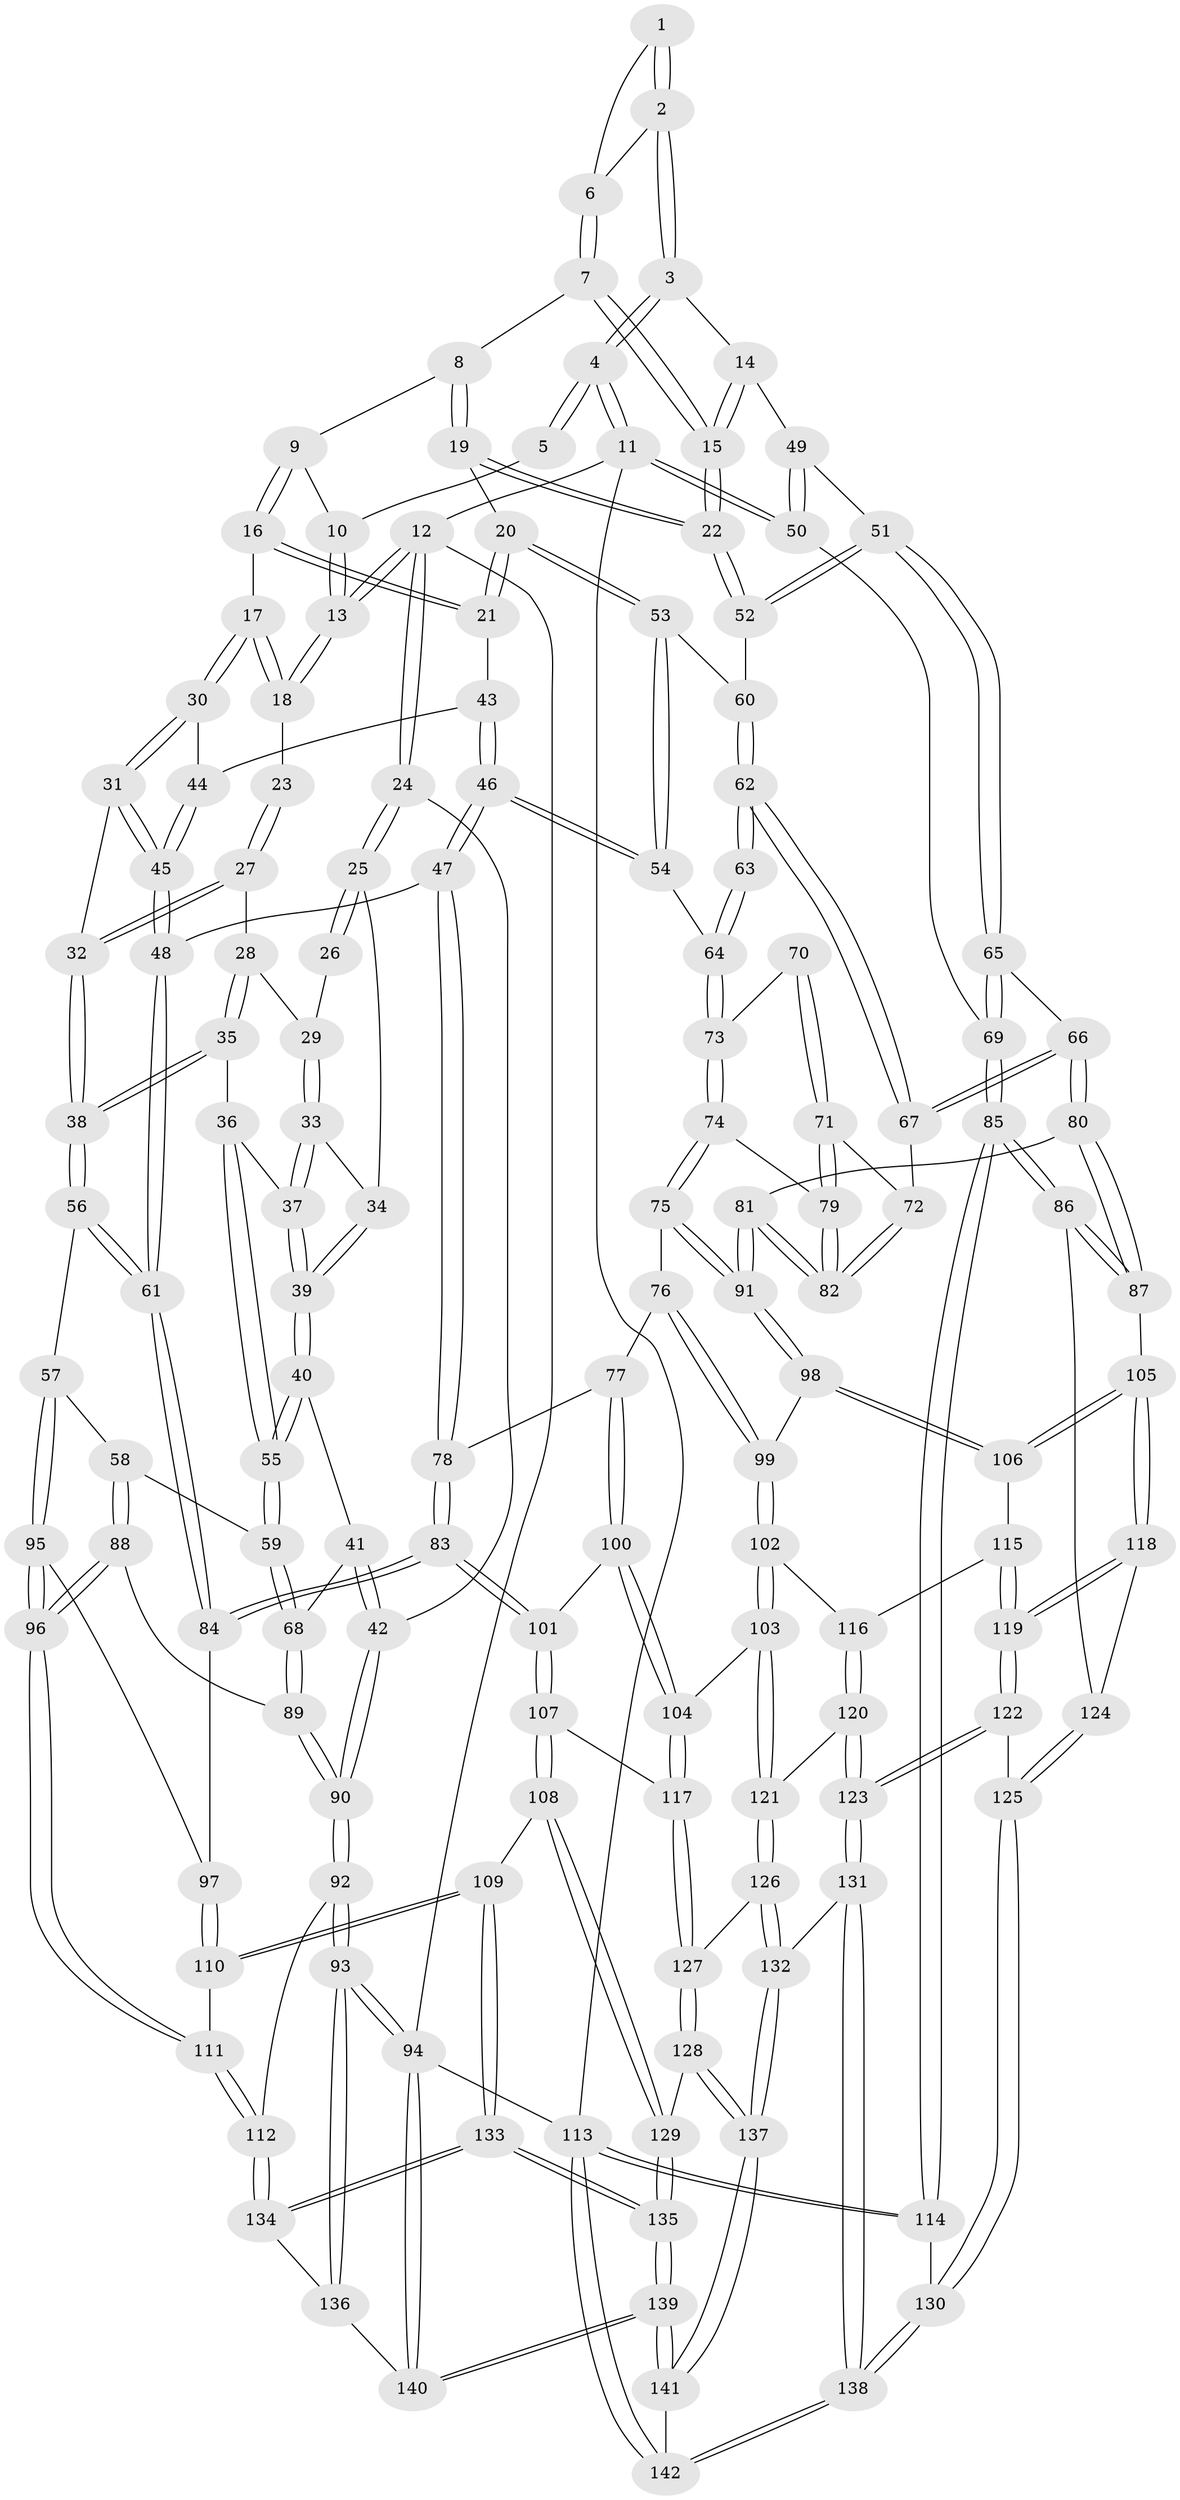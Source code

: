 // coarse degree distribution, {3: 0.08235294117647059, 5: 0.29411764705882354, 6: 0.12941176470588237, 4: 0.49411764705882355}
// Generated by graph-tools (version 1.1) at 2025/24/03/03/25 07:24:31]
// undirected, 142 vertices, 352 edges
graph export_dot {
graph [start="1"]
  node [color=gray90,style=filled];
  1 [pos="+0.7784108992171792+0"];
  2 [pos="+0.8535787727182403+0.08665753273019844"];
  3 [pos="+0.8895448431524792+0.10993092082387866"];
  4 [pos="+1+0"];
  5 [pos="+0.7765442578755771+0"];
  6 [pos="+0.750774009063064+0.07673132178632583"];
  7 [pos="+0.7265925614104906+0.1054604255907894"];
  8 [pos="+0.7235166940425681+0.10646898100211666"];
  9 [pos="+0.6576021712295205+0.08379817933104476"];
  10 [pos="+0.5325467011347838+0"];
  11 [pos="+1+0"];
  12 [pos="+0+0"];
  13 [pos="+0.3722702171272547+0"];
  14 [pos="+0.89086129307108+0.19246659293758736"];
  15 [pos="+0.8554333033384635+0.22224633022272905"];
  16 [pos="+0.5892844927212649+0.1513295407511072"];
  17 [pos="+0.4616495857141815+0.13338122212292555"];
  18 [pos="+0.3723175842290119+0"];
  19 [pos="+0.6784257845761493+0.2393588594993652"];
  20 [pos="+0.670248104527892+0.24261688120051245"];
  21 [pos="+0.6551759788760625+0.23664069517404232"];
  22 [pos="+0.8313557144631137+0.2664856599048708"];
  23 [pos="+0.35855875406773924+0"];
  24 [pos="+0+0"];
  25 [pos="+0+0.07399804462763523"];
  26 [pos="+0.15084934924657245+0.10456504665618992"];
  27 [pos="+0.275777892273491+0.12130794213361068"];
  28 [pos="+0.2550083874564862+0.139966716958909"];
  29 [pos="+0.18648119279060585+0.16406406918772348"];
  30 [pos="+0.4590202561899201+0.1726831824671892"];
  31 [pos="+0.4491839098674143+0.2146865360335166"];
  32 [pos="+0.3282724274710692+0.2692319306139652"];
  33 [pos="+0.1603008595668111+0.18261765701230578"];
  34 [pos="+0.050981980744642996+0.14068278513987134"];
  35 [pos="+0.23758595725484288+0.25077815498744777"];
  36 [pos="+0.2029491085257467+0.27107887963366256"];
  37 [pos="+0.16026943774380814+0.24314599051058902"];
  38 [pos="+0.32265601459700505+0.27725804011713084"];
  39 [pos="+0.07649416433845603+0.2855198689652673"];
  40 [pos="+0.05114601881733757+0.3359153344511888"];
  41 [pos="+0.03842120326119629+0.3389973864674266"];
  42 [pos="+0+0.3582152132205273"];
  43 [pos="+0.5996487482395817+0.25457609946279924"];
  44 [pos="+0.5947283557779274+0.25467502096993144"];
  45 [pos="+0.48113589258748907+0.3149078919990247"];
  46 [pos="+0.5437992582504982+0.4240088979075852"];
  47 [pos="+0.5318723872676799+0.42647694801181907"];
  48 [pos="+0.48660602796215985+0.4071935957844847"];
  49 [pos="+0.9952829053729189+0.20890821670472687"];
  50 [pos="+1+0.22606125442956854"];
  51 [pos="+0.9184797327790531+0.3759756273025063"];
  52 [pos="+0.8336924390777193+0.2853307121352843"];
  53 [pos="+0.6570060013300002+0.34254720912288544"];
  54 [pos="+0.6124367460684549+0.41680821493456155"];
  55 [pos="+0.2120674893024123+0.42864163033737057"];
  56 [pos="+0.3082488875612279+0.4601906887197773"];
  57 [pos="+0.29815129575441107+0.4607983282840022"];
  58 [pos="+0.2321330505488748+0.4489600894220576"];
  59 [pos="+0.22688100798061686+0.44676976791376655"];
  60 [pos="+0.7843997845188595+0.34956396942226237"];
  61 [pos="+0.3123780983575906+0.46159849366150335"];
  62 [pos="+0.7609881013297498+0.453738667669961"];
  63 [pos="+0.6708722338205955+0.43620226736924816"];
  64 [pos="+0.6161461876523366+0.41911471554293944"];
  65 [pos="+0.9615979957920102+0.43298257454814715"];
  66 [pos="+0.8567907119792095+0.49531430707923924"];
  67 [pos="+0.7695221551646096+0.4640433279758299"];
  68 [pos="+0.06495885249426168+0.5288971337156072"];
  69 [pos="+1+0.46647092243256294"];
  70 [pos="+0.6868930070512288+0.5189805753275514"];
  71 [pos="+0.6973745376529558+0.5514917423652614"];
  72 [pos="+0.7451646444742381+0.5124900698962216"];
  73 [pos="+0.6451756238438604+0.5091710828559621"];
  74 [pos="+0.6620445616946179+0.5691529995256344"];
  75 [pos="+0.6568037459691387+0.5770240355282635"];
  76 [pos="+0.59471807224674+0.6054520272781326"];
  77 [pos="+0.5932269492521466+0.6055076737062897"];
  78 [pos="+0.5432451781992507+0.5402807114416868"];
  79 [pos="+0.6957138379172151+0.5536876383464717"];
  80 [pos="+0.8498772101024474+0.5905862954493791"];
  81 [pos="+0.7726058280487577+0.6221282619936348"];
  82 [pos="+0.768922911699676+0.6158951022002928"];
  83 [pos="+0.4220647829590815+0.6348056195356238"];
  84 [pos="+0.3791087775394986+0.612381407377942"];
  85 [pos="+1+0.7224209891797947"];
  86 [pos="+1+0.6957905526445367"];
  87 [pos="+0.898741097521161+0.6395262614299376"];
  88 [pos="+0.14176957410657812+0.6467899144813406"];
  89 [pos="+0+0.5848844734517734"];
  90 [pos="+0+0.6210775511537124"];
  91 [pos="+0.7414943842862078+0.6671053539350671"];
  92 [pos="+0+0.6543184578580568"];
  93 [pos="+0+1"];
  94 [pos="+0+1"];
  95 [pos="+0.21433461589054273+0.6763972318415239"];
  96 [pos="+0.1878084190395414+0.7035610434631786"];
  97 [pos="+0.3509028730875524+0.6453715799504635"];
  98 [pos="+0.7409101199662175+0.6695018810490997"];
  99 [pos="+0.6938791696037678+0.6949905268848179"];
  100 [pos="+0.5629849253767676+0.6618664109981488"];
  101 [pos="+0.4646504792459509+0.6927205747561769"];
  102 [pos="+0.6919626418279893+0.6976382272315246"];
  103 [pos="+0.6262385588772674+0.753808280676372"];
  104 [pos="+0.6244321293786711+0.7538658251988666"];
  105 [pos="+0.8033538151820959+0.7358593877272804"];
  106 [pos="+0.7985974362623345+0.7330567321506454"];
  107 [pos="+0.46256365474925454+0.7329968305525169"];
  108 [pos="+0.4331001380185078+0.8103438079073487"];
  109 [pos="+0.31058165584811187+0.7912991755173602"];
  110 [pos="+0.3056243688213604+0.7845063849549533"];
  111 [pos="+0.1883252467266787+0.72876462499441"];
  112 [pos="+0.11084856089398722+0.8047249729693505"];
  113 [pos="+1+1"];
  114 [pos="+1+0.8249006099209665"];
  115 [pos="+0.7345146432962727+0.7744586130157098"];
  116 [pos="+0.7268242312957895+0.7771711243616224"];
  117 [pos="+0.6052100937175398+0.7690182258512157"];
  118 [pos="+0.811118519540733+0.7485726843303675"];
  119 [pos="+0.790154008118834+0.8242354285535155"];
  120 [pos="+0.6999497965653542+0.8174425997396549"];
  121 [pos="+0.6748303472559546+0.8046431187199761"];
  122 [pos="+0.783745156745856+0.8620735628622125"];
  123 [pos="+0.748149082394695+0.8905142020465638"];
  124 [pos="+0.8565391657945888+0.762720460432471"];
  125 [pos="+0.8878710693514572+0.8597271641961033"];
  126 [pos="+0.6225566310186397+0.8722420875358706"];
  127 [pos="+0.5579612815498125+0.8561511860235907"];
  128 [pos="+0.5049979402162108+0.8861749364698965"];
  129 [pos="+0.46645948185910496+0.872321414258936"];
  130 [pos="+0.9231329530544139+0.8754223514422623"];
  131 [pos="+0.7361617168707333+0.9268844323999511"];
  132 [pos="+0.6507774124279577+0.8936145741691788"];
  133 [pos="+0.25258187549466377+0.9414478128387891"];
  134 [pos="+0.1134940235816037+0.8310436487261966"];
  135 [pos="+0.28386344840875927+1"];
  136 [pos="+0.08662352580393766+0.8726910806984092"];
  137 [pos="+0.5539884271510764+0.983390075589319"];
  138 [pos="+0.7532348828762223+1"];
  139 [pos="+0.25029527151356845+1"];
  140 [pos="+0.21611704734047285+1"];
  141 [pos="+0.6342538886120647+1"];
  142 [pos="+0.7422956303431356+1"];
  1 -- 2;
  1 -- 2;
  1 -- 6;
  2 -- 3;
  2 -- 3;
  2 -- 6;
  3 -- 4;
  3 -- 4;
  3 -- 14;
  4 -- 5;
  4 -- 5;
  4 -- 11;
  4 -- 11;
  5 -- 10;
  6 -- 7;
  6 -- 7;
  7 -- 8;
  7 -- 15;
  7 -- 15;
  8 -- 9;
  8 -- 19;
  8 -- 19;
  9 -- 10;
  9 -- 16;
  9 -- 16;
  10 -- 13;
  10 -- 13;
  11 -- 12;
  11 -- 50;
  11 -- 50;
  11 -- 113;
  12 -- 13;
  12 -- 13;
  12 -- 24;
  12 -- 24;
  12 -- 94;
  13 -- 18;
  13 -- 18;
  14 -- 15;
  14 -- 15;
  14 -- 49;
  15 -- 22;
  15 -- 22;
  16 -- 17;
  16 -- 21;
  16 -- 21;
  17 -- 18;
  17 -- 18;
  17 -- 30;
  17 -- 30;
  18 -- 23;
  19 -- 20;
  19 -- 22;
  19 -- 22;
  20 -- 21;
  20 -- 21;
  20 -- 53;
  20 -- 53;
  21 -- 43;
  22 -- 52;
  22 -- 52;
  23 -- 27;
  23 -- 27;
  24 -- 25;
  24 -- 25;
  24 -- 42;
  25 -- 26;
  25 -- 26;
  25 -- 34;
  26 -- 29;
  27 -- 28;
  27 -- 32;
  27 -- 32;
  28 -- 29;
  28 -- 35;
  28 -- 35;
  29 -- 33;
  29 -- 33;
  30 -- 31;
  30 -- 31;
  30 -- 44;
  31 -- 32;
  31 -- 45;
  31 -- 45;
  32 -- 38;
  32 -- 38;
  33 -- 34;
  33 -- 37;
  33 -- 37;
  34 -- 39;
  34 -- 39;
  35 -- 36;
  35 -- 38;
  35 -- 38;
  36 -- 37;
  36 -- 55;
  36 -- 55;
  37 -- 39;
  37 -- 39;
  38 -- 56;
  38 -- 56;
  39 -- 40;
  39 -- 40;
  40 -- 41;
  40 -- 55;
  40 -- 55;
  41 -- 42;
  41 -- 42;
  41 -- 68;
  42 -- 90;
  42 -- 90;
  43 -- 44;
  43 -- 46;
  43 -- 46;
  44 -- 45;
  44 -- 45;
  45 -- 48;
  45 -- 48;
  46 -- 47;
  46 -- 47;
  46 -- 54;
  46 -- 54;
  47 -- 48;
  47 -- 78;
  47 -- 78;
  48 -- 61;
  48 -- 61;
  49 -- 50;
  49 -- 50;
  49 -- 51;
  50 -- 69;
  51 -- 52;
  51 -- 52;
  51 -- 65;
  51 -- 65;
  52 -- 60;
  53 -- 54;
  53 -- 54;
  53 -- 60;
  54 -- 64;
  55 -- 59;
  55 -- 59;
  56 -- 57;
  56 -- 61;
  56 -- 61;
  57 -- 58;
  57 -- 95;
  57 -- 95;
  58 -- 59;
  58 -- 88;
  58 -- 88;
  59 -- 68;
  59 -- 68;
  60 -- 62;
  60 -- 62;
  61 -- 84;
  61 -- 84;
  62 -- 63;
  62 -- 63;
  62 -- 67;
  62 -- 67;
  63 -- 64;
  63 -- 64;
  64 -- 73;
  64 -- 73;
  65 -- 66;
  65 -- 69;
  65 -- 69;
  66 -- 67;
  66 -- 67;
  66 -- 80;
  66 -- 80;
  67 -- 72;
  68 -- 89;
  68 -- 89;
  69 -- 85;
  69 -- 85;
  70 -- 71;
  70 -- 71;
  70 -- 73;
  71 -- 72;
  71 -- 79;
  71 -- 79;
  72 -- 82;
  72 -- 82;
  73 -- 74;
  73 -- 74;
  74 -- 75;
  74 -- 75;
  74 -- 79;
  75 -- 76;
  75 -- 91;
  75 -- 91;
  76 -- 77;
  76 -- 99;
  76 -- 99;
  77 -- 78;
  77 -- 100;
  77 -- 100;
  78 -- 83;
  78 -- 83;
  79 -- 82;
  79 -- 82;
  80 -- 81;
  80 -- 87;
  80 -- 87;
  81 -- 82;
  81 -- 82;
  81 -- 91;
  81 -- 91;
  83 -- 84;
  83 -- 84;
  83 -- 101;
  83 -- 101;
  84 -- 97;
  85 -- 86;
  85 -- 86;
  85 -- 114;
  85 -- 114;
  86 -- 87;
  86 -- 87;
  86 -- 124;
  87 -- 105;
  88 -- 89;
  88 -- 96;
  88 -- 96;
  89 -- 90;
  89 -- 90;
  90 -- 92;
  90 -- 92;
  91 -- 98;
  91 -- 98;
  92 -- 93;
  92 -- 93;
  92 -- 112;
  93 -- 94;
  93 -- 94;
  93 -- 136;
  93 -- 136;
  94 -- 113;
  94 -- 140;
  94 -- 140;
  95 -- 96;
  95 -- 96;
  95 -- 97;
  96 -- 111;
  96 -- 111;
  97 -- 110;
  97 -- 110;
  98 -- 99;
  98 -- 106;
  98 -- 106;
  99 -- 102;
  99 -- 102;
  100 -- 101;
  100 -- 104;
  100 -- 104;
  101 -- 107;
  101 -- 107;
  102 -- 103;
  102 -- 103;
  102 -- 116;
  103 -- 104;
  103 -- 121;
  103 -- 121;
  104 -- 117;
  104 -- 117;
  105 -- 106;
  105 -- 106;
  105 -- 118;
  105 -- 118;
  106 -- 115;
  107 -- 108;
  107 -- 108;
  107 -- 117;
  108 -- 109;
  108 -- 129;
  108 -- 129;
  109 -- 110;
  109 -- 110;
  109 -- 133;
  109 -- 133;
  110 -- 111;
  111 -- 112;
  111 -- 112;
  112 -- 134;
  112 -- 134;
  113 -- 114;
  113 -- 114;
  113 -- 142;
  113 -- 142;
  114 -- 130;
  115 -- 116;
  115 -- 119;
  115 -- 119;
  116 -- 120;
  116 -- 120;
  117 -- 127;
  117 -- 127;
  118 -- 119;
  118 -- 119;
  118 -- 124;
  119 -- 122;
  119 -- 122;
  120 -- 121;
  120 -- 123;
  120 -- 123;
  121 -- 126;
  121 -- 126;
  122 -- 123;
  122 -- 123;
  122 -- 125;
  123 -- 131;
  123 -- 131;
  124 -- 125;
  124 -- 125;
  125 -- 130;
  125 -- 130;
  126 -- 127;
  126 -- 132;
  126 -- 132;
  127 -- 128;
  127 -- 128;
  128 -- 129;
  128 -- 137;
  128 -- 137;
  129 -- 135;
  129 -- 135;
  130 -- 138;
  130 -- 138;
  131 -- 132;
  131 -- 138;
  131 -- 138;
  132 -- 137;
  132 -- 137;
  133 -- 134;
  133 -- 134;
  133 -- 135;
  133 -- 135;
  134 -- 136;
  135 -- 139;
  135 -- 139;
  136 -- 140;
  137 -- 141;
  137 -- 141;
  138 -- 142;
  138 -- 142;
  139 -- 140;
  139 -- 140;
  139 -- 141;
  139 -- 141;
  141 -- 142;
}
